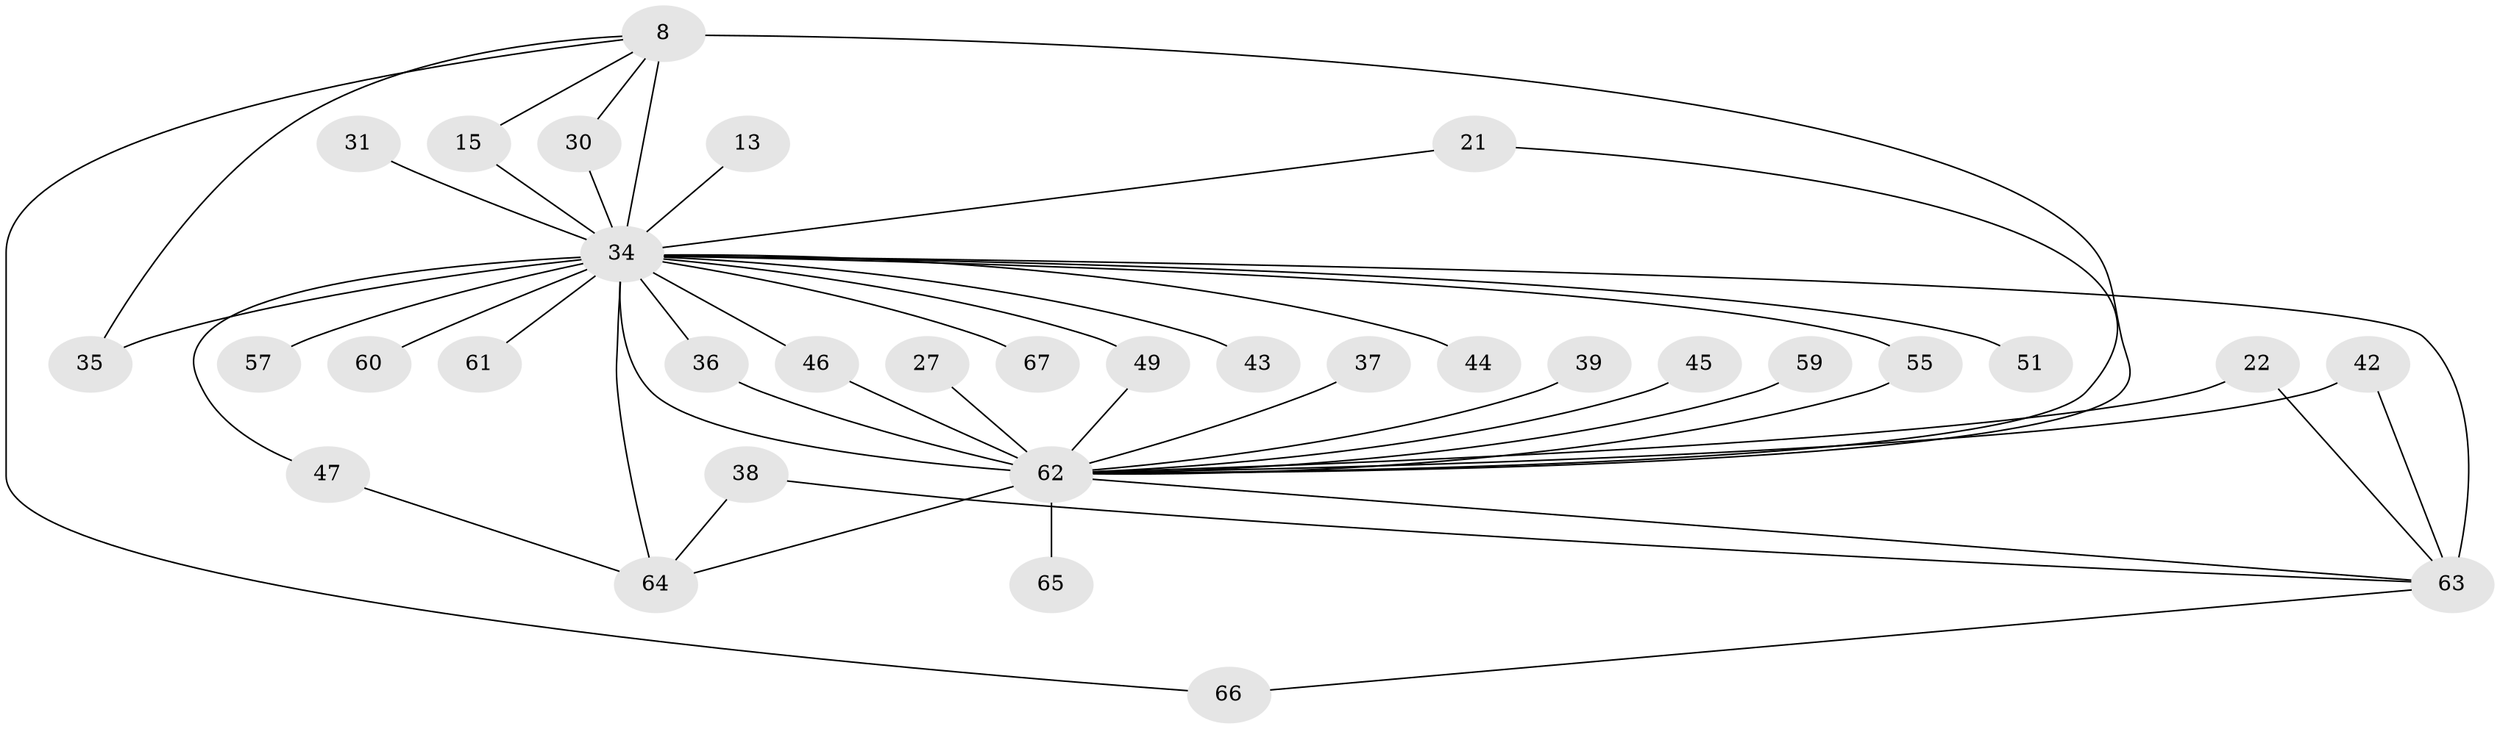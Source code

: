 // original degree distribution, {18: 0.04477611940298507, 20: 0.014925373134328358, 16: 0.014925373134328358, 15: 0.014925373134328358, 11: 0.014925373134328358, 13: 0.014925373134328358, 14: 0.014925373134328358, 30: 0.014925373134328358, 3: 0.16417910447761194, 2: 0.582089552238806, 10: 0.014925373134328358, 4: 0.08955223880597014}
// Generated by graph-tools (version 1.1) at 2025/47/03/04/25 21:47:53]
// undirected, 33 vertices, 48 edges
graph export_dot {
graph [start="1"]
  node [color=gray90,style=filled];
  8 [super="+7"];
  13;
  15;
  21;
  22;
  27;
  30;
  31;
  34 [super="+20+10+23+9"];
  35;
  36 [super="+25"];
  37;
  38;
  39;
  42;
  43;
  44;
  45;
  46;
  47;
  49 [super="+40"];
  51 [super="+33"];
  55 [super="+28"];
  57;
  59 [super="+58"];
  60;
  61 [super="+11"];
  62 [super="+12+5+6"];
  63 [super="+19+53+52+48+54"];
  64 [super="+56+50"];
  65;
  66;
  67;
  8 -- 15;
  8 -- 30;
  8 -- 66;
  8 -- 35;
  8 -- 62 [weight=9];
  8 -- 34 [weight=9];
  13 -- 34 [weight=2];
  15 -- 34;
  21 -- 62;
  21 -- 34;
  22 -- 62;
  22 -- 63;
  27 -- 62 [weight=2];
  30 -- 34;
  31 -- 34 [weight=2];
  34 -- 62 [weight=19];
  34 -- 47;
  34 -- 67 [weight=2];
  34 -- 35;
  34 -- 44;
  34 -- 51 [weight=2];
  34 -- 55;
  34 -- 61 [weight=2];
  34 -- 63 [weight=8];
  34 -- 64 [weight=4];
  34 -- 36;
  34 -- 43 [weight=2];
  34 -- 46;
  34 -- 49 [weight=2];
  34 -- 57;
  34 -- 60 [weight=2];
  36 -- 62 [weight=2];
  37 -- 62 [weight=2];
  38 -- 63;
  38 -- 64;
  39 -- 62 [weight=2];
  42 -- 62;
  42 -- 63;
  45 -- 62 [weight=2];
  46 -- 62;
  47 -- 64;
  49 -- 62 [weight=3];
  55 -- 62 [weight=2];
  59 -- 62 [weight=3];
  62 -- 65 [weight=2];
  62 -- 63 [weight=2];
  62 -- 64 [weight=4];
  63 -- 66;
}
